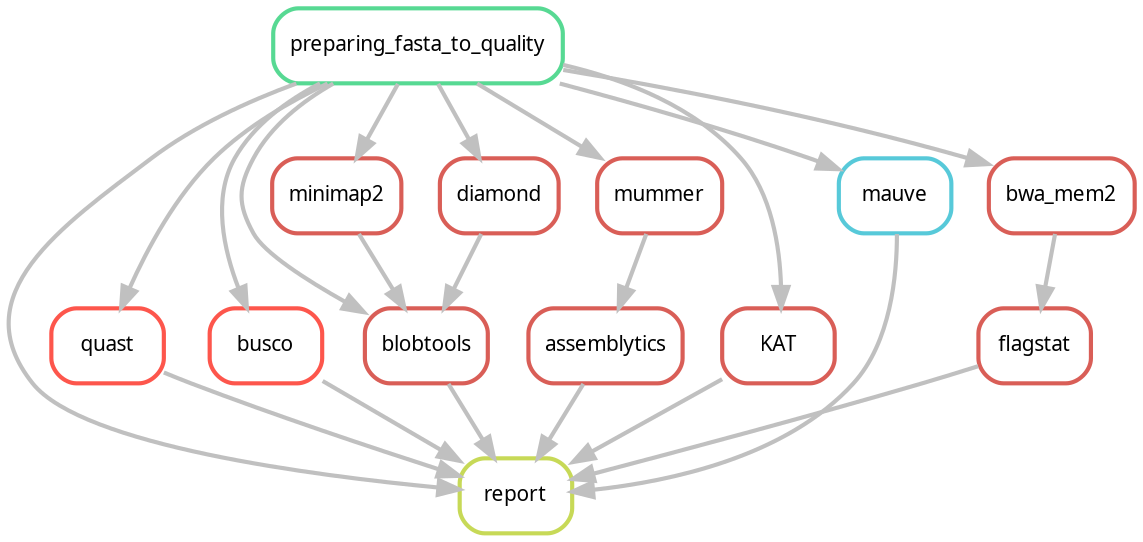 digraph snakemake_dag {
    graph[bgcolor=white, margin=0];
    node[shape=box, style=rounded, fontname=sans,                 fontsize=10, penwidth=2];
    edge[penwidth=2, color=grey];
	1[label = "report", color = "0.19 0.6 0.85", style="rounded"];
	2[label = "preparing_fasta_to_quality", color = "0.41 0.6 0.85", style="rounded"];
	30[label = "quast", color = "0.01 0.7 0.99", style="rounded"];
	32[label = "busco", color = "0.01 0.7 0.99", style="rounded"];
	33[label = "blobtools", color = "0.01 0.6 0.85", style="rounded"];
	34[label = "minimap2", color = "0.01 0.6 0.85", style="rounded"];
	35[label = "diamond", color = "0.01 0.6 0.85", style="rounded"];
	37[label = "assemblytics", color = "0.01 0.6 0.85", style="rounded"];
	38[label = "mummer", color = "0.01 0.6 0.85", style="rounded"];
	39[label = "KAT", color = "0.01 0.6 0.85", style="rounded"];
	42[label = "flagstat", color = "0.01 0.6 0.85", style="rounded"];
	44[label = "mauve", color = "0.52 0.6 0.85", style="rounded"];
	43[label = "bwa_mem2", color = "0.01 0.6 0.85", style="rounded"];
	2 -> 1
	37 -> 1
	44 -> 1
	33 -> 1
	30 -> 1
	39 -> 1
	2 -> 30
	32 -> 1
	2 -> 32
	2 -> 33
	35 -> 33
	34 -> 33
	2 -> 34
	2 -> 35
	38 -> 37
	2 -> 38
	2 -> 39
	42 -> 1
	43 -> 42
	2 -> 43
	2 -> 44
}

